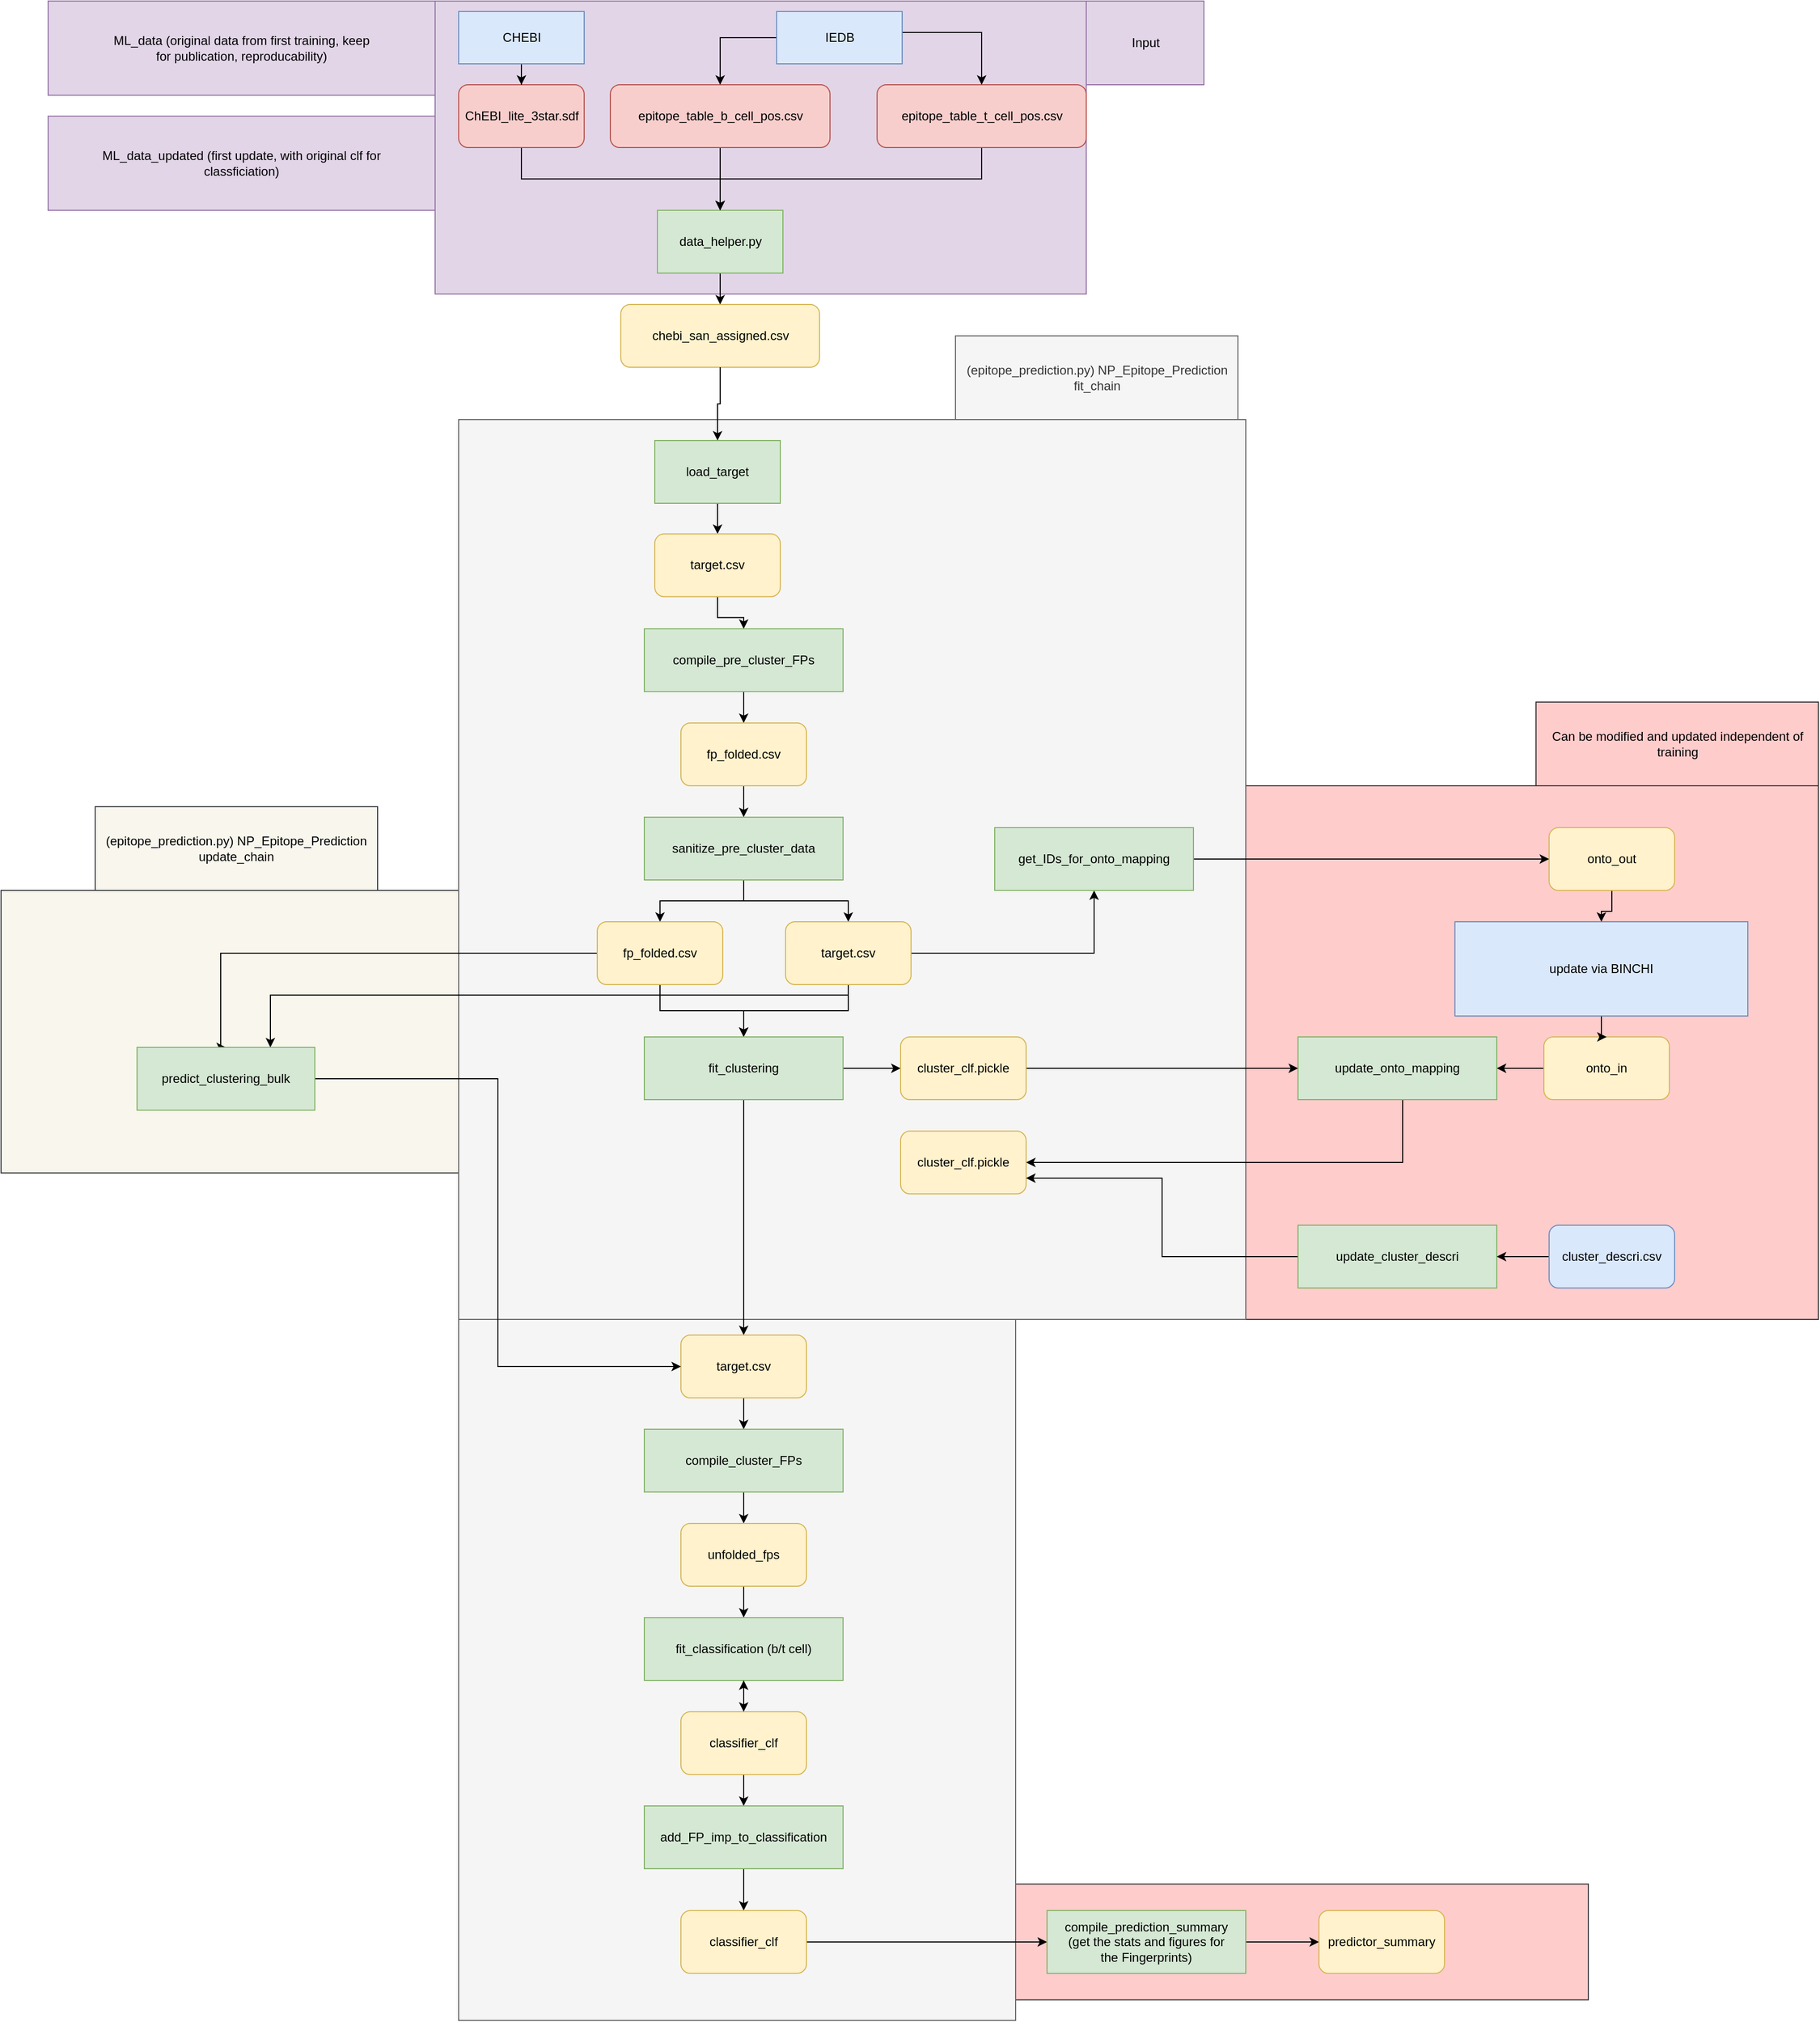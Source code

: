 <mxfile version="12.6.5" type="device"><diagram id="v42yqU_wJccwrDfe3g22" name="Page-1"><mxGraphModel dx="1806" dy="676" grid="1" gridSize="10" guides="1" tooltips="1" connect="1" arrows="1" fold="1" page="1" pageScale="1" pageWidth="850" pageHeight="1100" math="0" shadow="0"><root><mxCell id="0"/><mxCell id="1" parent="0"/><mxCell id="EV8JF4BcdDpDNhx70Fzv-6" value="" style="whiteSpace=wrap;html=1;fillColor=#e1d5e7;strokeColor=#9673a6;" vertex="1" parent="1"><mxGeometry x="45" y="10" width="622.5" height="280" as="geometry"/></mxCell><mxCell id="EV8JF4BcdDpDNhx70Fzv-5" value="" style="whiteSpace=wrap;html=1;fillColor=#ffcccc;strokeColor=#36393d;" vertex="1" parent="1"><mxGeometry x="600" y="1809.65" width="547.5" height="110.71" as="geometry"/></mxCell><mxCell id="MuziYUPSG6fZanK1Pik6-85" value="" style="whiteSpace=wrap;html=1;fillColor=#ffcccc;strokeColor=#36393d;" parent="1" vertex="1"><mxGeometry x="820" y="760" width="547.5" height="510" as="geometry"/></mxCell><mxCell id="MuziYUPSG6fZanK1Pik6-81" value="" style="whiteSpace=wrap;html=1;fillColor=#f9f7ed;strokeColor=#36393d;" parent="1" vertex="1"><mxGeometry x="-370" y="860" width="437.5" height="270" as="geometry"/></mxCell><mxCell id="iNzbILPo_0dpkZurfO-R-1" value="" style="whiteSpace=wrap;html=1;fillColor=#f5f5f5;strokeColor=#666666;fontColor=#333333;" parent="1" vertex="1"><mxGeometry x="67.5" y="1270" width="532.5" height="670" as="geometry"/></mxCell><mxCell id="Q9N4pldjydPmjeAi99B0-12" value="" style="edgeStyle=orthogonalEdgeStyle;rounded=0;orthogonalLoop=1;jettySize=auto;html=1;" parent="1" source="Q9N4pldjydPmjeAi99B0-1" target="Q9N4pldjydPmjeAi99B0-11" edge="1"><mxGeometry relative="1" as="geometry"/></mxCell><mxCell id="Q9N4pldjydPmjeAi99B0-1" value="data_helper.py" style="rounded=0;whiteSpace=wrap;html=1;fillColor=#d5e8d4;strokeColor=#82b366;" parent="1" vertex="1"><mxGeometry x="257.5" y="210" width="120" height="60" as="geometry"/></mxCell><mxCell id="Q9N4pldjydPmjeAi99B0-7" style="edgeStyle=orthogonalEdgeStyle;rounded=0;orthogonalLoop=1;jettySize=auto;html=1;" parent="1" source="Q9N4pldjydPmjeAi99B0-4" target="Q9N4pldjydPmjeAi99B0-1" edge="1"><mxGeometry relative="1" as="geometry"><Array as="points"><mxPoint x="127.5" y="180"/><mxPoint x="317.5" y="180"/></Array></mxGeometry></mxCell><mxCell id="Q9N4pldjydPmjeAi99B0-4" value="ChEBI_lite_3star.sdf" style="rounded=1;whiteSpace=wrap;html=1;fillColor=#f8cecc;strokeColor=#b85450;" parent="1" vertex="1"><mxGeometry x="67.5" y="90" width="120" height="60" as="geometry"/></mxCell><mxCell id="Q9N4pldjydPmjeAi99B0-10" value="" style="edgeStyle=orthogonalEdgeStyle;rounded=0;orthogonalLoop=1;jettySize=auto;html=1;" parent="1" source="Q9N4pldjydPmjeAi99B0-5" target="Q9N4pldjydPmjeAi99B0-1" edge="1"><mxGeometry relative="1" as="geometry"/></mxCell><mxCell id="Q9N4pldjydPmjeAi99B0-5" value="epitope_table_b_cell_pos.csv" style="rounded=1;whiteSpace=wrap;html=1;fillColor=#f8cecc;strokeColor=#b85450;" parent="1" vertex="1"><mxGeometry x="212.5" y="90" width="210" height="60" as="geometry"/></mxCell><mxCell id="Q9N4pldjydPmjeAi99B0-9" style="edgeStyle=orthogonalEdgeStyle;rounded=0;orthogonalLoop=1;jettySize=auto;html=1;entryX=0.5;entryY=0;entryDx=0;entryDy=0;" parent="1" source="Q9N4pldjydPmjeAi99B0-6" target="Q9N4pldjydPmjeAi99B0-1" edge="1"><mxGeometry relative="1" as="geometry"><Array as="points"><mxPoint x="567.5" y="180"/><mxPoint x="317.5" y="180"/></Array></mxGeometry></mxCell><mxCell id="Q9N4pldjydPmjeAi99B0-6" value="epitope_table_t_cell_pos.csv" style="rounded=1;whiteSpace=wrap;html=1;fillColor=#f8cecc;strokeColor=#b85450;" parent="1" vertex="1"><mxGeometry x="467.5" y="90" width="200" height="60" as="geometry"/></mxCell><mxCell id="Q9N4pldjydPmjeAi99B0-11" value="chebi_san_assigned.csv" style="rounded=1;whiteSpace=wrap;html=1;fillColor=#fff2cc;strokeColor=#d6b656;" parent="1" vertex="1"><mxGeometry x="222.5" y="300" width="190" height="60" as="geometry"/></mxCell><mxCell id="Q9N4pldjydPmjeAi99B0-13" value="(epitope_prediction.py) NP_Epitope_Prediction&lt;br&gt;fit_chain" style="rounded=0;whiteSpace=wrap;html=1;fillColor=#f5f5f5;strokeColor=#666666;fontColor=#333333;" parent="1" vertex="1"><mxGeometry x="542.5" y="330" width="270" height="80" as="geometry"/></mxCell><mxCell id="Q9N4pldjydPmjeAi99B0-15" value="" style="whiteSpace=wrap;html=1;fillColor=#f5f5f5;strokeColor=#666666;fontColor=#333333;" parent="1" vertex="1"><mxGeometry x="67.5" y="410" width="752.5" height="860" as="geometry"/></mxCell><mxCell id="Q9N4pldjydPmjeAi99B0-21" value="" style="edgeStyle=orthogonalEdgeStyle;rounded=0;orthogonalLoop=1;jettySize=auto;html=1;" parent="1" source="Q9N4pldjydPmjeAi99B0-16" target="Q9N4pldjydPmjeAi99B0-17" edge="1"><mxGeometry relative="1" as="geometry"/></mxCell><mxCell id="Q9N4pldjydPmjeAi99B0-16" value="load_target" style="rounded=0;whiteSpace=wrap;html=1;fillColor=#d5e8d4;strokeColor=#82b366;" parent="1" vertex="1"><mxGeometry x="255" y="430" width="120" height="60" as="geometry"/></mxCell><mxCell id="Q9N4pldjydPmjeAi99B0-23" value="" style="edgeStyle=orthogonalEdgeStyle;rounded=0;orthogonalLoop=1;jettySize=auto;html=1;" parent="1" source="Q9N4pldjydPmjeAi99B0-17" target="Q9N4pldjydPmjeAi99B0-22" edge="1"><mxGeometry relative="1" as="geometry"/></mxCell><mxCell id="Q9N4pldjydPmjeAi99B0-17" value="target.csv" style="rounded=1;whiteSpace=wrap;html=1;fillColor=#fff2cc;strokeColor=#d6b656;" parent="1" vertex="1"><mxGeometry x="255" y="519.29" width="120" height="60" as="geometry"/></mxCell><mxCell id="Q9N4pldjydPmjeAi99B0-18" style="edgeStyle=orthogonalEdgeStyle;rounded=0;orthogonalLoop=1;jettySize=auto;html=1;" parent="1" source="Q9N4pldjydPmjeAi99B0-11" target="Q9N4pldjydPmjeAi99B0-16" edge="1"><mxGeometry relative="1" as="geometry"/></mxCell><mxCell id="Q9N4pldjydPmjeAi99B0-38" value="" style="edgeStyle=orthogonalEdgeStyle;rounded=0;orthogonalLoop=1;jettySize=auto;html=1;" parent="1" source="Q9N4pldjydPmjeAi99B0-22" target="Q9N4pldjydPmjeAi99B0-24" edge="1"><mxGeometry relative="1" as="geometry"/></mxCell><mxCell id="Q9N4pldjydPmjeAi99B0-22" value="compile_pre_cluster_FPs" style="rounded=0;whiteSpace=wrap;html=1;fillColor=#d5e8d4;strokeColor=#82b366;" parent="1" vertex="1"><mxGeometry x="245" y="610" width="190" height="60" as="geometry"/></mxCell><mxCell id="Q9N4pldjydPmjeAi99B0-34" style="edgeStyle=orthogonalEdgeStyle;rounded=0;orthogonalLoop=1;jettySize=auto;html=1;" parent="1" source="Q9N4pldjydPmjeAi99B0-24" target="Q9N4pldjydPmjeAi99B0-28" edge="1"><mxGeometry relative="1" as="geometry"/></mxCell><mxCell id="Q9N4pldjydPmjeAi99B0-24" value="fp_folded.csv" style="rounded=1;whiteSpace=wrap;html=1;fillColor=#fff2cc;strokeColor=#d6b656;" parent="1" vertex="1"><mxGeometry x="280" y="700" width="120" height="60" as="geometry"/></mxCell><mxCell id="Q9N4pldjydPmjeAi99B0-43" style="edgeStyle=orthogonalEdgeStyle;rounded=0;orthogonalLoop=1;jettySize=auto;html=1;entryX=0.5;entryY=0;entryDx=0;entryDy=0;" parent="1" source="Q9N4pldjydPmjeAi99B0-28" target="Q9N4pldjydPmjeAi99B0-41" edge="1"><mxGeometry relative="1" as="geometry"/></mxCell><mxCell id="Q9N4pldjydPmjeAi99B0-44" style="edgeStyle=orthogonalEdgeStyle;rounded=0;orthogonalLoop=1;jettySize=auto;html=1;entryX=0.5;entryY=0;entryDx=0;entryDy=0;" parent="1" source="Q9N4pldjydPmjeAi99B0-28" target="Q9N4pldjydPmjeAi99B0-39" edge="1"><mxGeometry relative="1" as="geometry"/></mxCell><mxCell id="Q9N4pldjydPmjeAi99B0-28" value="sanitize_pre_cluster_data" style="rounded=0;whiteSpace=wrap;html=1;fillColor=#d5e8d4;strokeColor=#82b366;" parent="1" vertex="1"><mxGeometry x="245" y="790" width="190" height="60" as="geometry"/></mxCell><mxCell id="Q9N4pldjydPmjeAi99B0-48" style="edgeStyle=orthogonalEdgeStyle;rounded=0;orthogonalLoop=1;jettySize=auto;html=1;" parent="1" source="Q9N4pldjydPmjeAi99B0-39" target="Q9N4pldjydPmjeAi99B0-45" edge="1"><mxGeometry relative="1" as="geometry"/></mxCell><mxCell id="Q9N4pldjydPmjeAi99B0-89" style="edgeStyle=orthogonalEdgeStyle;rounded=0;orthogonalLoop=1;jettySize=auto;html=1;" parent="1" source="Q9N4pldjydPmjeAi99B0-39" target="Q9N4pldjydPmjeAi99B0-87" edge="1"><mxGeometry relative="1" as="geometry"/></mxCell><mxCell id="MuziYUPSG6fZanK1Pik6-79" style="edgeStyle=orthogonalEdgeStyle;rounded=0;orthogonalLoop=1;jettySize=auto;html=1;entryX=0.75;entryY=0;entryDx=0;entryDy=0;" parent="1" source="Q9N4pldjydPmjeAi99B0-39" target="MuziYUPSG6fZanK1Pik6-74" edge="1"><mxGeometry relative="1" as="geometry"><Array as="points"><mxPoint x="440" y="960"/><mxPoint x="-112" y="960"/></Array></mxGeometry></mxCell><mxCell id="Q9N4pldjydPmjeAi99B0-39" value="target.csv" style="rounded=1;whiteSpace=wrap;html=1;fillColor=#fff2cc;strokeColor=#d6b656;" parent="1" vertex="1"><mxGeometry x="380" y="890" width="120" height="60" as="geometry"/></mxCell><mxCell id="Q9N4pldjydPmjeAi99B0-47" style="edgeStyle=orthogonalEdgeStyle;rounded=0;orthogonalLoop=1;jettySize=auto;html=1;" parent="1" source="Q9N4pldjydPmjeAi99B0-41" target="Q9N4pldjydPmjeAi99B0-45" edge="1"><mxGeometry relative="1" as="geometry"/></mxCell><mxCell id="MuziYUPSG6fZanK1Pik6-78" style="edgeStyle=orthogonalEdgeStyle;rounded=0;orthogonalLoop=1;jettySize=auto;html=1;entryX=0.5;entryY=0;entryDx=0;entryDy=0;" parent="1" source="Q9N4pldjydPmjeAi99B0-41" target="MuziYUPSG6fZanK1Pik6-74" edge="1"><mxGeometry relative="1" as="geometry"><Array as="points"><mxPoint x="-160" y="920"/><mxPoint x="-160" y="1010"/></Array></mxGeometry></mxCell><mxCell id="Q9N4pldjydPmjeAi99B0-41" value="fp_folded.csv" style="rounded=1;whiteSpace=wrap;html=1;fillColor=#fff2cc;strokeColor=#d6b656;" parent="1" vertex="1"><mxGeometry x="200" y="890" width="120" height="60" as="geometry"/></mxCell><mxCell id="Q9N4pldjydPmjeAi99B0-49" value="" style="edgeStyle=orthogonalEdgeStyle;rounded=0;orthogonalLoop=1;jettySize=auto;html=1;" parent="1" source="Q9N4pldjydPmjeAi99B0-45" target="Q9N4pldjydPmjeAi99B0-46" edge="1"><mxGeometry relative="1" as="geometry"/></mxCell><mxCell id="Q9N4pldjydPmjeAi99B0-56" style="edgeStyle=orthogonalEdgeStyle;rounded=0;orthogonalLoop=1;jettySize=auto;html=1;entryX=0;entryY=0.5;entryDx=0;entryDy=0;" parent="1" source="Q9N4pldjydPmjeAi99B0-45" target="Q9N4pldjydPmjeAi99B0-53" edge="1"><mxGeometry relative="1" as="geometry"/></mxCell><mxCell id="Q9N4pldjydPmjeAi99B0-45" value="fit_clustering" style="rounded=0;whiteSpace=wrap;html=1;fillColor=#d5e8d4;strokeColor=#82b366;" parent="1" vertex="1"><mxGeometry x="245" y="1000" width="190" height="60" as="geometry"/></mxCell><mxCell id="Q9N4pldjydPmjeAi99B0-51" value="" style="edgeStyle=orthogonalEdgeStyle;rounded=0;orthogonalLoop=1;jettySize=auto;html=1;" parent="1" source="Q9N4pldjydPmjeAi99B0-46" target="Q9N4pldjydPmjeAi99B0-50" edge="1"><mxGeometry relative="1" as="geometry"/></mxCell><mxCell id="Q9N4pldjydPmjeAi99B0-46" value="target.csv" style="rounded=1;whiteSpace=wrap;html=1;fillColor=#fff2cc;strokeColor=#d6b656;" parent="1" vertex="1"><mxGeometry x="280" y="1285" width="120" height="60" as="geometry"/></mxCell><mxCell id="Q9N4pldjydPmjeAi99B0-57" value="" style="edgeStyle=orthogonalEdgeStyle;rounded=0;orthogonalLoop=1;jettySize=auto;html=1;" parent="1" source="Q9N4pldjydPmjeAi99B0-50" target="Q9N4pldjydPmjeAi99B0-52" edge="1"><mxGeometry relative="1" as="geometry"/></mxCell><mxCell id="Q9N4pldjydPmjeAi99B0-50" value="compile_cluster_FPs" style="rounded=0;whiteSpace=wrap;html=1;fillColor=#d5e8d4;strokeColor=#82b366;" parent="1" vertex="1"><mxGeometry x="245" y="1375" width="190" height="60" as="geometry"/></mxCell><mxCell id="Q9N4pldjydPmjeAi99B0-59" value="" style="edgeStyle=orthogonalEdgeStyle;rounded=0;orthogonalLoop=1;jettySize=auto;html=1;" parent="1" source="Q9N4pldjydPmjeAi99B0-52" target="Q9N4pldjydPmjeAi99B0-58" edge="1"><mxGeometry relative="1" as="geometry"/></mxCell><mxCell id="Q9N4pldjydPmjeAi99B0-52" value="unfolded_fps" style="rounded=1;whiteSpace=wrap;html=1;fillColor=#fff2cc;strokeColor=#d6b656;" parent="1" vertex="1"><mxGeometry x="280" y="1465" width="120" height="60" as="geometry"/></mxCell><mxCell id="Q9N4pldjydPmjeAi99B0-80" style="edgeStyle=orthogonalEdgeStyle;rounded=0;orthogonalLoop=1;jettySize=auto;html=1;" parent="1" source="Q9N4pldjydPmjeAi99B0-53" target="Q9N4pldjydPmjeAi99B0-73" edge="1"><mxGeometry relative="1" as="geometry"/></mxCell><mxCell id="Q9N4pldjydPmjeAi99B0-53" value="cluster_clf.pickle" style="rounded=1;whiteSpace=wrap;html=1;fillColor=#fff2cc;strokeColor=#d6b656;" parent="1" vertex="1"><mxGeometry x="490" y="1000" width="120" height="60" as="geometry"/></mxCell><mxCell id="Q9N4pldjydPmjeAi99B0-61" value="" style="edgeStyle=orthogonalEdgeStyle;rounded=0;orthogonalLoop=1;jettySize=auto;html=1;" parent="1" source="Q9N4pldjydPmjeAi99B0-58" target="Q9N4pldjydPmjeAi99B0-60" edge="1"><mxGeometry relative="1" as="geometry"/></mxCell><mxCell id="Q9N4pldjydPmjeAi99B0-58" value="fit_classification (b/t cell)" style="rounded=0;whiteSpace=wrap;html=1;fillColor=#d5e8d4;strokeColor=#82b366;" parent="1" vertex="1"><mxGeometry x="245" y="1555" width="190" height="60" as="geometry"/></mxCell><mxCell id="Q9N4pldjydPmjeAi99B0-100" value="" style="edgeStyle=orthogonalEdgeStyle;rounded=0;orthogonalLoop=1;jettySize=auto;html=1;" parent="1" source="Q9N4pldjydPmjeAi99B0-60" target="Q9N4pldjydPmjeAi99B0-99" edge="1"><mxGeometry relative="1" as="geometry"/></mxCell><mxCell id="Q9N4pldjydPmjeAi99B0-106" value="" style="edgeStyle=orthogonalEdgeStyle;rounded=0;orthogonalLoop=1;jettySize=auto;html=1;" parent="1" source="Q9N4pldjydPmjeAi99B0-60" target="Q9N4pldjydPmjeAi99B0-58" edge="1"><mxGeometry relative="1" as="geometry"/></mxCell><mxCell id="Q9N4pldjydPmjeAi99B0-60" value="classifier_clf" style="rounded=1;whiteSpace=wrap;html=1;fillColor=#fff2cc;strokeColor=#d6b656;" parent="1" vertex="1"><mxGeometry x="280" y="1645" width="120" height="60" as="geometry"/></mxCell><mxCell id="Q9N4pldjydPmjeAi99B0-84" style="edgeStyle=orthogonalEdgeStyle;rounded=0;orthogonalLoop=1;jettySize=auto;html=1;entryX=1;entryY=0.5;entryDx=0;entryDy=0;" parent="1" source="Q9N4pldjydPmjeAi99B0-73" target="Q9N4pldjydPmjeAi99B0-79" edge="1"><mxGeometry relative="1" as="geometry"><Array as="points"><mxPoint x="970" y="1120"/></Array></mxGeometry></mxCell><mxCell id="Q9N4pldjydPmjeAi99B0-73" value="update_onto_mapping" style="rounded=0;whiteSpace=wrap;html=1;fillColor=#d5e8d4;strokeColor=#82b366;" parent="1" vertex="1"><mxGeometry x="870" y="1000" width="190" height="60" as="geometry"/></mxCell><mxCell id="Q9N4pldjydPmjeAi99B0-77" style="edgeStyle=orthogonalEdgeStyle;rounded=0;orthogonalLoop=1;jettySize=auto;html=1;entryX=1;entryY=0.5;entryDx=0;entryDy=0;" parent="1" source="Q9N4pldjydPmjeAi99B0-76" target="Q9N4pldjydPmjeAi99B0-73" edge="1"><mxGeometry relative="1" as="geometry"/></mxCell><mxCell id="Q9N4pldjydPmjeAi99B0-76" value="onto_in" style="rounded=1;whiteSpace=wrap;html=1;fillColor=#fff2cc;strokeColor=#d6b656;" parent="1" vertex="1"><mxGeometry x="1105" y="1000" width="120" height="60" as="geometry"/></mxCell><mxCell id="Q9N4pldjydPmjeAi99B0-79" value="cluster_clf.pickle" style="rounded=1;whiteSpace=wrap;html=1;fillColor=#fff2cc;strokeColor=#d6b656;" parent="1" vertex="1"><mxGeometry x="490" y="1090" width="120" height="60" as="geometry"/></mxCell><mxCell id="Q9N4pldjydPmjeAi99B0-104" style="edgeStyle=orthogonalEdgeStyle;rounded=0;orthogonalLoop=1;jettySize=auto;html=1;" parent="1" source="Q9N4pldjydPmjeAi99B0-85" target="Q9N4pldjydPmjeAi99B0-91" edge="1"><mxGeometry relative="1" as="geometry"/></mxCell><mxCell id="Q9N4pldjydPmjeAi99B0-85" value="onto_out" style="rounded=1;whiteSpace=wrap;html=1;fillColor=#fff2cc;strokeColor=#d6b656;" parent="1" vertex="1"><mxGeometry x="1110" y="800" width="120" height="60" as="geometry"/></mxCell><mxCell id="Q9N4pldjydPmjeAi99B0-90" style="edgeStyle=orthogonalEdgeStyle;rounded=0;orthogonalLoop=1;jettySize=auto;html=1;entryX=0;entryY=0.5;entryDx=0;entryDy=0;" parent="1" source="Q9N4pldjydPmjeAi99B0-87" target="Q9N4pldjydPmjeAi99B0-85" edge="1"><mxGeometry relative="1" as="geometry"/></mxCell><mxCell id="Q9N4pldjydPmjeAi99B0-87" value="get_IDs_for_onto_mapping" style="rounded=0;whiteSpace=wrap;html=1;fillColor=#d5e8d4;strokeColor=#82b366;" parent="1" vertex="1"><mxGeometry x="580" y="800" width="190" height="60" as="geometry"/></mxCell><mxCell id="Q9N4pldjydPmjeAi99B0-105" style="edgeStyle=orthogonalEdgeStyle;rounded=0;orthogonalLoop=1;jettySize=auto;html=1;" parent="1" source="Q9N4pldjydPmjeAi99B0-91" target="Q9N4pldjydPmjeAi99B0-76" edge="1"><mxGeometry relative="1" as="geometry"/></mxCell><mxCell id="Q9N4pldjydPmjeAi99B0-91" value="update via BINCHI" style="rounded=0;whiteSpace=wrap;html=1;fillColor=#dae8fc;strokeColor=#6c8ebf;" parent="1" vertex="1"><mxGeometry x="1020" y="890" width="280" height="90" as="geometry"/></mxCell><mxCell id="Q9N4pldjydPmjeAi99B0-98" style="edgeStyle=orthogonalEdgeStyle;rounded=0;orthogonalLoop=1;jettySize=auto;html=1;entryX=0.5;entryY=0;entryDx=0;entryDy=0;" parent="1" source="Q9N4pldjydPmjeAi99B0-92" target="Q9N4pldjydPmjeAi99B0-4" edge="1"><mxGeometry relative="1" as="geometry"/></mxCell><mxCell id="Q9N4pldjydPmjeAi99B0-92" value="CHEBI" style="rounded=0;whiteSpace=wrap;html=1;fillColor=#dae8fc;strokeColor=#6c8ebf;" parent="1" vertex="1"><mxGeometry x="67.5" y="20" width="120" height="50" as="geometry"/></mxCell><mxCell id="Q9N4pldjydPmjeAi99B0-94" style="edgeStyle=orthogonalEdgeStyle;rounded=0;orthogonalLoop=1;jettySize=auto;html=1;entryX=0.5;entryY=0;entryDx=0;entryDy=0;" parent="1" source="Q9N4pldjydPmjeAi99B0-93" target="Q9N4pldjydPmjeAi99B0-6" edge="1"><mxGeometry relative="1" as="geometry"><Array as="points"><mxPoint x="431.5" y="40"/><mxPoint x="567.5" y="40"/></Array></mxGeometry></mxCell><mxCell id="Q9N4pldjydPmjeAi99B0-95" style="edgeStyle=orthogonalEdgeStyle;rounded=0;orthogonalLoop=1;jettySize=auto;html=1;entryX=0.5;entryY=0;entryDx=0;entryDy=0;" parent="1" source="Q9N4pldjydPmjeAi99B0-93" target="Q9N4pldjydPmjeAi99B0-5" edge="1"><mxGeometry relative="1" as="geometry"><Array as="points"><mxPoint x="317.5" y="45"/></Array></mxGeometry></mxCell><mxCell id="Q9N4pldjydPmjeAi99B0-93" value="IEDB" style="rounded=0;whiteSpace=wrap;html=1;fillColor=#dae8fc;strokeColor=#6c8ebf;" parent="1" vertex="1"><mxGeometry x="371.5" y="20" width="120" height="50" as="geometry"/></mxCell><mxCell id="Q9N4pldjydPmjeAi99B0-102" value="" style="edgeStyle=orthogonalEdgeStyle;rounded=0;orthogonalLoop=1;jettySize=auto;html=1;" parent="1" source="Q9N4pldjydPmjeAi99B0-99" target="Q9N4pldjydPmjeAi99B0-101" edge="1"><mxGeometry relative="1" as="geometry"/></mxCell><mxCell id="Q9N4pldjydPmjeAi99B0-99" value="add_FP_imp_to_classification" style="rounded=0;whiteSpace=wrap;html=1;fillColor=#d5e8d4;strokeColor=#82b366;" parent="1" vertex="1"><mxGeometry x="245" y="1735" width="190" height="60" as="geometry"/></mxCell><mxCell id="EV8JF4BcdDpDNhx70Fzv-2" style="edgeStyle=orthogonalEdgeStyle;rounded=0;orthogonalLoop=1;jettySize=auto;html=1;" edge="1" parent="1" source="Q9N4pldjydPmjeAi99B0-101" target="EV8JF4BcdDpDNhx70Fzv-1"><mxGeometry relative="1" as="geometry"/></mxCell><mxCell id="Q9N4pldjydPmjeAi99B0-101" value="classifier_clf" style="rounded=1;whiteSpace=wrap;html=1;fillColor=#fff2cc;strokeColor=#d6b656;" parent="1" vertex="1"><mxGeometry x="280" y="1835" width="120" height="60" as="geometry"/></mxCell><mxCell id="iNzbILPo_0dpkZurfO-R-2" style="edgeStyle=orthogonalEdgeStyle;rounded=0;orthogonalLoop=1;jettySize=auto;html=1;entryX=1;entryY=0.75;entryDx=0;entryDy=0;" parent="1" source="Q9N4pldjydPmjeAi99B0-119" target="Q9N4pldjydPmjeAi99B0-79" edge="1"><mxGeometry relative="1" as="geometry"/></mxCell><mxCell id="Q9N4pldjydPmjeAi99B0-119" value="update_cluster_descri" style="rounded=0;whiteSpace=wrap;html=1;fillColor=#d5e8d4;strokeColor=#82b366;" parent="1" vertex="1"><mxGeometry x="870" y="1180" width="190" height="60" as="geometry"/></mxCell><mxCell id="Q9N4pldjydPmjeAi99B0-122" value="" style="edgeStyle=orthogonalEdgeStyle;rounded=0;orthogonalLoop=1;jettySize=auto;html=1;" parent="1" source="Q9N4pldjydPmjeAi99B0-121" target="Q9N4pldjydPmjeAi99B0-119" edge="1"><mxGeometry relative="1" as="geometry"/></mxCell><mxCell id="Q9N4pldjydPmjeAi99B0-121" value="cluster_descri.csv" style="rounded=1;whiteSpace=wrap;html=1;fillColor=#dae8fc;strokeColor=#6c8ebf;" parent="1" vertex="1"><mxGeometry x="1110" y="1180" width="120" height="60" as="geometry"/></mxCell><mxCell id="MuziYUPSG6fZanK1Pik6-1" value="(epitope_prediction.py) NP_Epitope_Prediction&lt;br&gt;update_chain" style="rounded=0;whiteSpace=wrap;html=1;fillColor=#f9f7ed;strokeColor=#36393d;" parent="1" vertex="1"><mxGeometry x="-280.0" y="780" width="270" height="80" as="geometry"/></mxCell><mxCell id="MuziYUPSG6fZanK1Pik6-80" style="edgeStyle=orthogonalEdgeStyle;rounded=0;orthogonalLoop=1;jettySize=auto;html=1;entryX=0;entryY=0.5;entryDx=0;entryDy=0;" parent="1" source="MuziYUPSG6fZanK1Pik6-74" target="Q9N4pldjydPmjeAi99B0-46" edge="1"><mxGeometry relative="1" as="geometry"/></mxCell><mxCell id="MuziYUPSG6fZanK1Pik6-74" value="predict_clustering_bulk" style="rounded=0;whiteSpace=wrap;html=1;fillColor=#d5e8d4;strokeColor=#82b366;" parent="1" vertex="1"><mxGeometry x="-240" y="1010" width="170" height="60" as="geometry"/></mxCell><mxCell id="MuziYUPSG6fZanK1Pik6-83" value="ML_data (original data from first training, keep&lt;br&gt;for publication, reproducability)" style="rounded=0;whiteSpace=wrap;html=1;fillColor=#e1d5e7;strokeColor=#9673a6;" parent="1" vertex="1"><mxGeometry x="-325" y="10" width="370" height="90" as="geometry"/></mxCell><mxCell id="MuziYUPSG6fZanK1Pik6-84" value="ML_data_updated (first update, with original clf for&lt;br&gt;classficiation)" style="rounded=0;whiteSpace=wrap;html=1;fillColor=#e1d5e7;strokeColor=#9673a6;" parent="1" vertex="1"><mxGeometry x="-325" y="120" width="370" height="90" as="geometry"/></mxCell><mxCell id="MuziYUPSG6fZanK1Pik6-86" value="Can be modified and updated independent of&lt;br&gt;training" style="rounded=0;whiteSpace=wrap;html=1;fillColor=#ffcccc;strokeColor=#36393d;" parent="1" vertex="1"><mxGeometry x="1097.5" y="680" width="270" height="80" as="geometry"/></mxCell><mxCell id="EV8JF4BcdDpDNhx70Fzv-4" style="edgeStyle=orthogonalEdgeStyle;rounded=0;orthogonalLoop=1;jettySize=auto;html=1;" edge="1" parent="1" source="EV8JF4BcdDpDNhx70Fzv-1" target="EV8JF4BcdDpDNhx70Fzv-3"><mxGeometry relative="1" as="geometry"/></mxCell><mxCell id="EV8JF4BcdDpDNhx70Fzv-1" value="compile_prediction_summary&lt;br&gt;(get the stats and figures for &lt;br&gt;the Fingerprints)" style="rounded=0;whiteSpace=wrap;html=1;fillColor=#d5e8d4;strokeColor=#82b366;" vertex="1" parent="1"><mxGeometry x="630" y="1835" width="190" height="60" as="geometry"/></mxCell><mxCell id="EV8JF4BcdDpDNhx70Fzv-3" value="predictor_summary" style="rounded=1;whiteSpace=wrap;html=1;fillColor=#fff2cc;strokeColor=#d6b656;" vertex="1" parent="1"><mxGeometry x="890" y="1835" width="120" height="60" as="geometry"/></mxCell><mxCell id="EV8JF4BcdDpDNhx70Fzv-7" value="Input" style="rounded=0;whiteSpace=wrap;html=1;fillColor=#e1d5e7;strokeColor=#9673a6;" vertex="1" parent="1"><mxGeometry x="667.5" y="10" width="112.5" height="80" as="geometry"/></mxCell></root></mxGraphModel></diagram></mxfile>